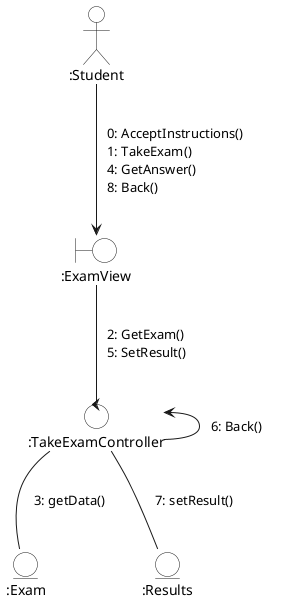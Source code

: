 @startuml DiagramaColaboracionPresentarExamen
skinparam EntityBackgroundColor white
skinparam BoundaryBackgroundColor white
skinparam ControlBackgroundColor white
skinparam ActorBackgroundColor white
skinparam noteBackgroundColor transparent
skinparam noteBorderColor transparent
hide members
top to bottom direction

actor ":Student" as estudiante

control ":TakeExamController" as presentar
entity ":Exam" as Examen
Entity ":Results" as Resultado
boundary ":ExamView" as Ver

estudiante --> Ver
note on link
    0: AcceptInstructions()
    1: TakeExam()
    4: GetAnswer()
    8: Back()
end note

Ver -- presentar
note on link
    2: GetExam()
    5: SetResult()
end note

presentar <-- presentar
note on link
    6: Back()
end note

presentar -- Examen
note on link
    3: getData()
end note

presentar -- Resultado
note on link
    7: setResult()
end note